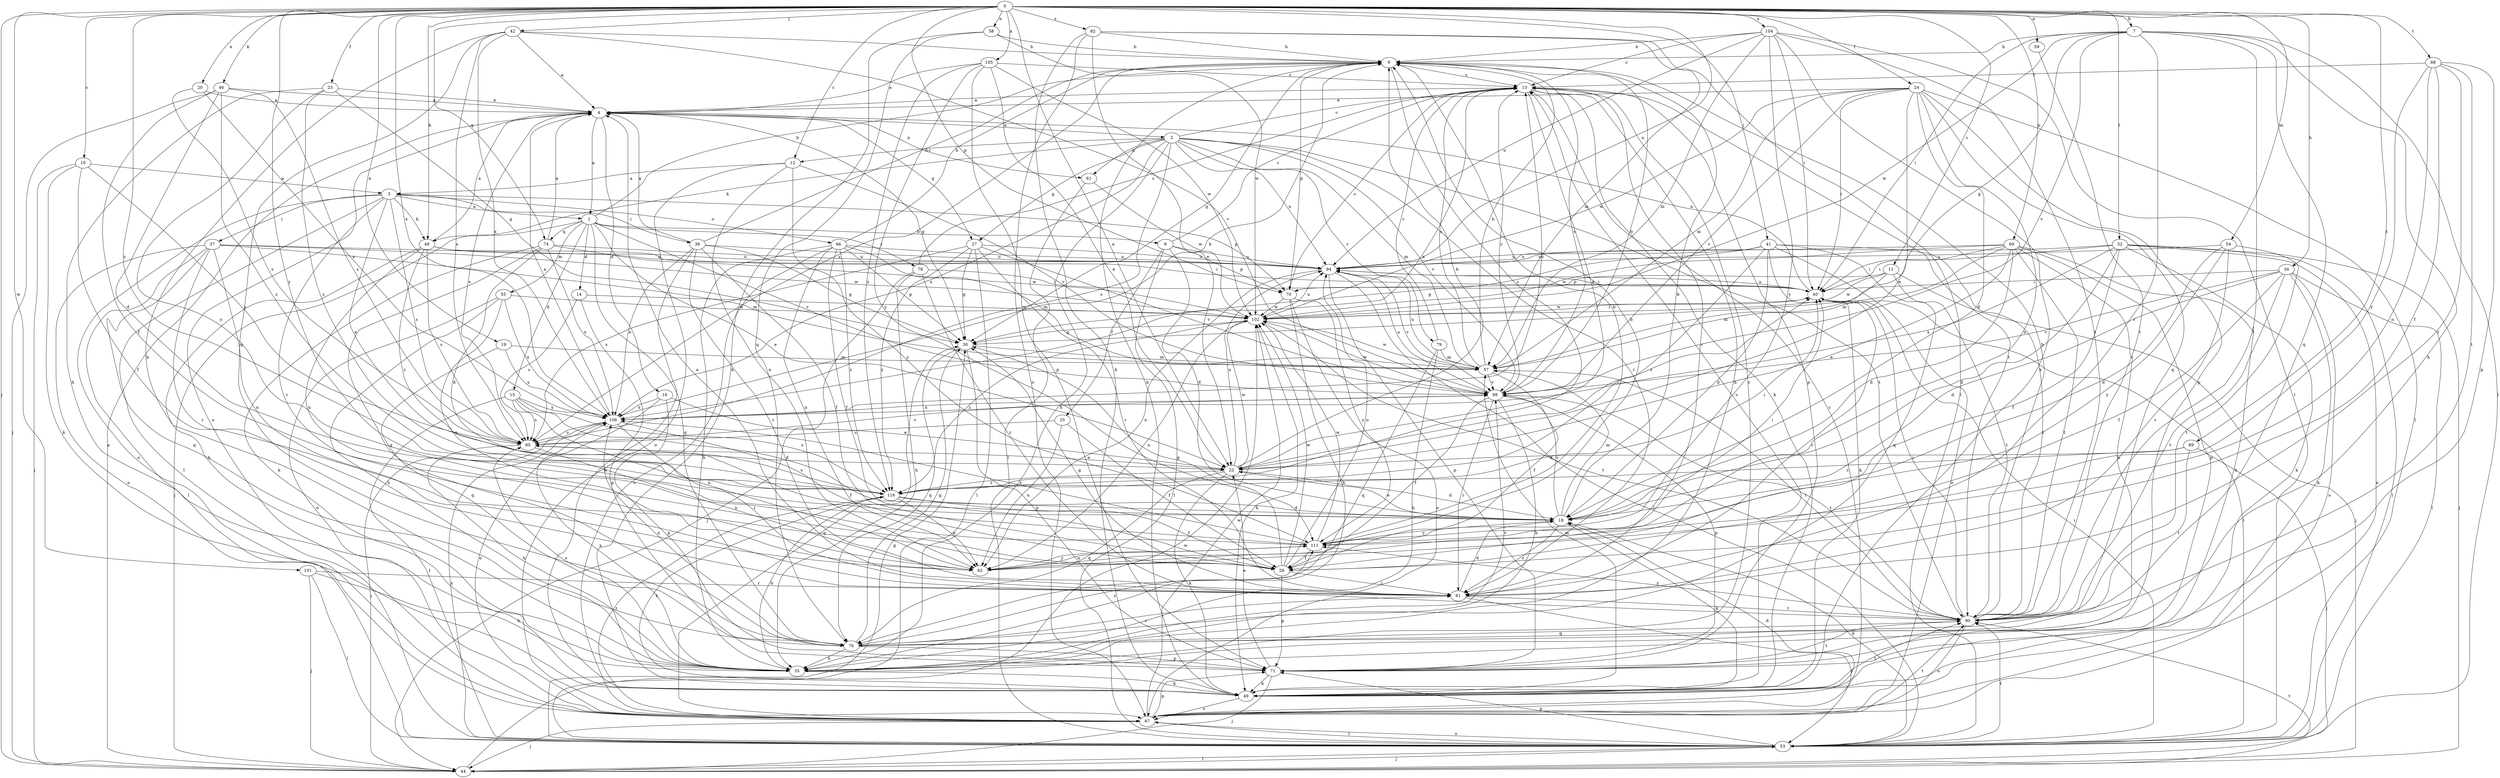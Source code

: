 strict digraph  {
0;
1;
2;
3;
4;
7;
8;
9;
10;
11;
12;
13;
14;
15;
16;
18;
19;
20;
22;
23;
24;
25;
26;
27;
30;
34;
35;
36;
37;
40;
41;
42;
44;
46;
48;
49;
52;
53;
54;
55;
57;
58;
59;
61;
62;
66;
67;
69;
70;
71;
74;
76;
78;
79;
81;
82;
85;
88;
89;
90;
94;
98;
101;
102;
104;
105;
106;
111;
116;
0 -> 7  [label=b];
0 -> 10  [label=c];
0 -> 11  [label=c];
0 -> 12  [label=c];
0 -> 19  [label=e];
0 -> 20  [label=e];
0 -> 22  [label=e];
0 -> 23  [label=f];
0 -> 24  [label=f];
0 -> 34  [label=h];
0 -> 41  [label=j];
0 -> 42  [label=j];
0 -> 44  [label=j];
0 -> 46  [label=k];
0 -> 48  [label=k];
0 -> 52  [label=l];
0 -> 54  [label=m];
0 -> 58  [label=n];
0 -> 59  [label=n];
0 -> 69  [label=p];
0 -> 70  [label=p];
0 -> 74  [label=q];
0 -> 82  [label=s];
0 -> 88  [label=t];
0 -> 89  [label=t];
0 -> 94  [label=u];
0 -> 101  [label=w];
0 -> 104  [label=x];
0 -> 105  [label=x];
0 -> 106  [label=x];
0 -> 111  [label=y];
0 -> 116  [label=z];
1 -> 8  [label=b];
1 -> 9  [label=b];
1 -> 14  [label=d];
1 -> 15  [label=d];
1 -> 22  [label=e];
1 -> 44  [label=j];
1 -> 55  [label=m];
1 -> 74  [label=q];
1 -> 76  [label=q];
1 -> 78  [label=r];
1 -> 98  [label=v];
2 -> 12  [label=c];
2 -> 13  [label=c];
2 -> 27  [label=g];
2 -> 35  [label=h];
2 -> 48  [label=k];
2 -> 57  [label=m];
2 -> 61  [label=n];
2 -> 79  [label=r];
2 -> 81  [label=r];
2 -> 85  [label=s];
2 -> 90  [label=t];
2 -> 94  [label=u];
2 -> 98  [label=v];
2 -> 106  [label=x];
3 -> 1  [label=a];
3 -> 22  [label=e];
3 -> 36  [label=i];
3 -> 37  [label=i];
3 -> 48  [label=k];
3 -> 53  [label=l];
3 -> 66  [label=o];
3 -> 67  [label=o];
3 -> 70  [label=p];
3 -> 81  [label=r];
3 -> 85  [label=s];
4 -> 1  [label=a];
4 -> 2  [label=a];
4 -> 16  [label=d];
4 -> 27  [label=g];
4 -> 30  [label=g];
4 -> 61  [label=n];
4 -> 67  [label=o];
4 -> 85  [label=s];
7 -> 9  [label=b];
7 -> 30  [label=g];
7 -> 35  [label=h];
7 -> 40  [label=i];
7 -> 53  [label=l];
7 -> 76  [label=q];
7 -> 81  [label=r];
7 -> 90  [label=t];
7 -> 98  [label=v];
7 -> 102  [label=w];
8 -> 13  [label=c];
8 -> 18  [label=d];
8 -> 25  [label=f];
8 -> 53  [label=l];
8 -> 70  [label=p];
8 -> 94  [label=u];
9 -> 13  [label=c];
9 -> 30  [label=g];
9 -> 70  [label=p];
9 -> 85  [label=s];
9 -> 98  [label=v];
9 -> 116  [label=z];
10 -> 3  [label=a];
10 -> 26  [label=f];
10 -> 44  [label=j];
10 -> 49  [label=k];
10 -> 85  [label=s];
11 -> 44  [label=j];
11 -> 57  [label=m];
11 -> 70  [label=p];
11 -> 90  [label=t];
11 -> 102  [label=w];
12 -> 3  [label=a];
12 -> 62  [label=n];
12 -> 67  [label=o];
12 -> 98  [label=v];
12 -> 111  [label=y];
13 -> 4  [label=a];
13 -> 22  [label=e];
13 -> 35  [label=h];
13 -> 49  [label=k];
13 -> 71  [label=p];
13 -> 81  [label=r];
13 -> 90  [label=t];
13 -> 106  [label=x];
14 -> 71  [label=p];
14 -> 85  [label=s];
14 -> 102  [label=w];
15 -> 18  [label=d];
15 -> 53  [label=l];
15 -> 62  [label=n];
15 -> 85  [label=s];
15 -> 106  [label=x];
15 -> 116  [label=z];
16 -> 22  [label=e];
16 -> 67  [label=o];
16 -> 71  [label=p];
16 -> 106  [label=x];
18 -> 9  [label=b];
18 -> 22  [label=e];
18 -> 49  [label=k];
18 -> 57  [label=m];
18 -> 81  [label=r];
18 -> 98  [label=v];
18 -> 111  [label=y];
19 -> 57  [label=m];
19 -> 76  [label=q];
19 -> 106  [label=x];
20 -> 4  [label=a];
20 -> 85  [label=s];
20 -> 106  [label=x];
22 -> 9  [label=b];
22 -> 18  [label=d];
22 -> 40  [label=i];
22 -> 49  [label=k];
22 -> 76  [label=q];
22 -> 94  [label=u];
22 -> 102  [label=w];
22 -> 116  [label=z];
23 -> 4  [label=a];
23 -> 30  [label=g];
23 -> 35  [label=h];
23 -> 111  [label=y];
23 -> 116  [label=z];
24 -> 4  [label=a];
24 -> 18  [label=d];
24 -> 22  [label=e];
24 -> 40  [label=i];
24 -> 53  [label=l];
24 -> 57  [label=m];
24 -> 62  [label=n];
24 -> 71  [label=p];
24 -> 76  [label=q];
24 -> 98  [label=v];
24 -> 102  [label=w];
25 -> 26  [label=f];
25 -> 62  [label=n];
25 -> 85  [label=s];
26 -> 30  [label=g];
26 -> 71  [label=p];
26 -> 81  [label=r];
26 -> 94  [label=u];
26 -> 102  [label=w];
27 -> 30  [label=g];
27 -> 53  [label=l];
27 -> 81  [label=r];
27 -> 85  [label=s];
27 -> 94  [label=u];
27 -> 98  [label=v];
27 -> 116  [label=z];
30 -> 57  [label=m];
30 -> 71  [label=p];
30 -> 76  [label=q];
34 -> 18  [label=d];
34 -> 26  [label=f];
34 -> 40  [label=i];
34 -> 49  [label=k];
34 -> 53  [label=l];
34 -> 67  [label=o];
34 -> 90  [label=t];
34 -> 98  [label=v];
35 -> 13  [label=c];
35 -> 49  [label=k];
35 -> 85  [label=s];
35 -> 98  [label=v];
35 -> 106  [label=x];
36 -> 4  [label=a];
36 -> 9  [label=b];
36 -> 26  [label=f];
36 -> 30  [label=g];
36 -> 49  [label=k];
36 -> 81  [label=r];
36 -> 94  [label=u];
36 -> 106  [label=x];
37 -> 53  [label=l];
37 -> 57  [label=m];
37 -> 62  [label=n];
37 -> 67  [label=o];
37 -> 76  [label=q];
37 -> 81  [label=r];
37 -> 94  [label=u];
37 -> 102  [label=w];
40 -> 4  [label=a];
40 -> 53  [label=l];
40 -> 81  [label=r];
40 -> 94  [label=u];
40 -> 102  [label=w];
41 -> 18  [label=d];
41 -> 30  [label=g];
41 -> 49  [label=k];
41 -> 67  [label=o];
41 -> 76  [label=q];
41 -> 90  [label=t];
41 -> 94  [label=u];
41 -> 116  [label=z];
42 -> 4  [label=a];
42 -> 9  [label=b];
42 -> 35  [label=h];
42 -> 76  [label=q];
42 -> 85  [label=s];
42 -> 98  [label=v];
42 -> 106  [label=x];
44 -> 4  [label=a];
44 -> 53  [label=l];
44 -> 90  [label=t];
44 -> 102  [label=w];
46 -> 4  [label=a];
46 -> 18  [label=d];
46 -> 26  [label=f];
46 -> 44  [label=j];
46 -> 85  [label=s];
46 -> 116  [label=z];
48 -> 4  [label=a];
48 -> 35  [label=h];
48 -> 40  [label=i];
48 -> 62  [label=n];
48 -> 85  [label=s];
48 -> 94  [label=u];
48 -> 116  [label=z];
49 -> 9  [label=b];
49 -> 13  [label=c];
49 -> 57  [label=m];
49 -> 67  [label=o];
49 -> 90  [label=t];
52 -> 18  [label=d];
52 -> 26  [label=f];
52 -> 40  [label=i];
52 -> 44  [label=j];
52 -> 49  [label=k];
52 -> 53  [label=l];
52 -> 67  [label=o];
52 -> 94  [label=u];
52 -> 106  [label=x];
53 -> 18  [label=d];
53 -> 30  [label=g];
53 -> 40  [label=i];
53 -> 44  [label=j];
53 -> 67  [label=o];
53 -> 71  [label=p];
53 -> 90  [label=t];
53 -> 106  [label=x];
54 -> 18  [label=d];
54 -> 81  [label=r];
54 -> 90  [label=t];
54 -> 94  [label=u];
54 -> 111  [label=y];
55 -> 35  [label=h];
55 -> 62  [label=n];
55 -> 67  [label=o];
55 -> 102  [label=w];
55 -> 106  [label=x];
57 -> 9  [label=b];
57 -> 13  [label=c];
57 -> 26  [label=f];
57 -> 90  [label=t];
57 -> 94  [label=u];
57 -> 98  [label=v];
57 -> 102  [label=w];
58 -> 9  [label=b];
58 -> 49  [label=k];
58 -> 76  [label=q];
58 -> 102  [label=w];
59 -> 90  [label=t];
61 -> 53  [label=l];
61 -> 102  [label=w];
62 -> 9  [label=b];
62 -> 111  [label=y];
66 -> 9  [label=b];
66 -> 26  [label=f];
66 -> 30  [label=g];
66 -> 35  [label=h];
66 -> 57  [label=m];
66 -> 62  [label=n];
66 -> 67  [label=o];
66 -> 94  [label=u];
66 -> 116  [label=z];
67 -> 13  [label=c];
67 -> 18  [label=d];
67 -> 30  [label=g];
67 -> 44  [label=j];
67 -> 53  [label=l];
67 -> 71  [label=p];
67 -> 90  [label=t];
67 -> 102  [label=w];
67 -> 116  [label=z];
69 -> 18  [label=d];
69 -> 22  [label=e];
69 -> 35  [label=h];
69 -> 40  [label=i];
69 -> 49  [label=k];
69 -> 57  [label=m];
69 -> 71  [label=p];
69 -> 90  [label=t];
69 -> 94  [label=u];
69 -> 102  [label=w];
70 -> 13  [label=c];
70 -> 35  [label=h];
70 -> 67  [label=o];
70 -> 102  [label=w];
70 -> 111  [label=y];
71 -> 22  [label=e];
71 -> 44  [label=j];
71 -> 49  [label=k];
71 -> 90  [label=t];
74 -> 4  [label=a];
74 -> 18  [label=d];
74 -> 49  [label=k];
74 -> 76  [label=q];
74 -> 94  [label=u];
74 -> 102  [label=w];
74 -> 106  [label=x];
76 -> 30  [label=g];
76 -> 35  [label=h];
76 -> 71  [label=p];
76 -> 81  [label=r];
76 -> 106  [label=x];
76 -> 111  [label=y];
78 -> 13  [label=c];
78 -> 35  [label=h];
78 -> 40  [label=i];
78 -> 44  [label=j];
78 -> 81  [label=r];
79 -> 13  [label=c];
79 -> 35  [label=h];
79 -> 57  [label=m];
79 -> 76  [label=q];
81 -> 18  [label=d];
81 -> 30  [label=g];
81 -> 53  [label=l];
81 -> 90  [label=t];
82 -> 9  [label=b];
82 -> 22  [label=e];
82 -> 49  [label=k];
82 -> 53  [label=l];
82 -> 57  [label=m];
82 -> 67  [label=o];
85 -> 22  [label=e];
85 -> 35  [label=h];
85 -> 62  [label=n];
85 -> 98  [label=v];
88 -> 13  [label=c];
88 -> 26  [label=f];
88 -> 62  [label=n];
88 -> 71  [label=p];
88 -> 81  [label=r];
88 -> 90  [label=t];
88 -> 111  [label=y];
89 -> 22  [label=e];
89 -> 44  [label=j];
89 -> 90  [label=t];
89 -> 116  [label=z];
90 -> 4  [label=a];
90 -> 9  [label=b];
90 -> 40  [label=i];
90 -> 67  [label=o];
90 -> 76  [label=q];
90 -> 111  [label=y];
94 -> 40  [label=i];
94 -> 53  [label=l];
94 -> 62  [label=n];
94 -> 71  [label=p];
94 -> 98  [label=v];
98 -> 9  [label=b];
98 -> 13  [label=c];
98 -> 26  [label=f];
98 -> 35  [label=h];
98 -> 71  [label=p];
98 -> 81  [label=r];
98 -> 90  [label=t];
98 -> 94  [label=u];
98 -> 102  [label=w];
98 -> 106  [label=x];
101 -> 35  [label=h];
101 -> 44  [label=j];
101 -> 53  [label=l];
101 -> 81  [label=r];
102 -> 30  [label=g];
102 -> 40  [label=i];
102 -> 49  [label=k];
102 -> 62  [label=n];
102 -> 90  [label=t];
102 -> 94  [label=u];
102 -> 116  [label=z];
104 -> 9  [label=b];
104 -> 13  [label=c];
104 -> 40  [label=i];
104 -> 49  [label=k];
104 -> 53  [label=l];
104 -> 57  [label=m];
104 -> 90  [label=t];
104 -> 94  [label=u];
104 -> 111  [label=y];
105 -> 4  [label=a];
105 -> 13  [label=c];
105 -> 22  [label=e];
105 -> 71  [label=p];
105 -> 102  [label=w];
105 -> 111  [label=y];
105 -> 116  [label=z];
106 -> 4  [label=a];
106 -> 9  [label=b];
106 -> 13  [label=c];
106 -> 26  [label=f];
106 -> 44  [label=j];
106 -> 81  [label=r];
106 -> 85  [label=s];
111 -> 9  [label=b];
111 -> 26  [label=f];
111 -> 40  [label=i];
111 -> 62  [label=n];
111 -> 102  [label=w];
111 -> 106  [label=x];
116 -> 18  [label=d];
116 -> 26  [label=f];
116 -> 35  [label=h];
116 -> 40  [label=i];
116 -> 49  [label=k];
116 -> 62  [label=n];
116 -> 85  [label=s];
}
